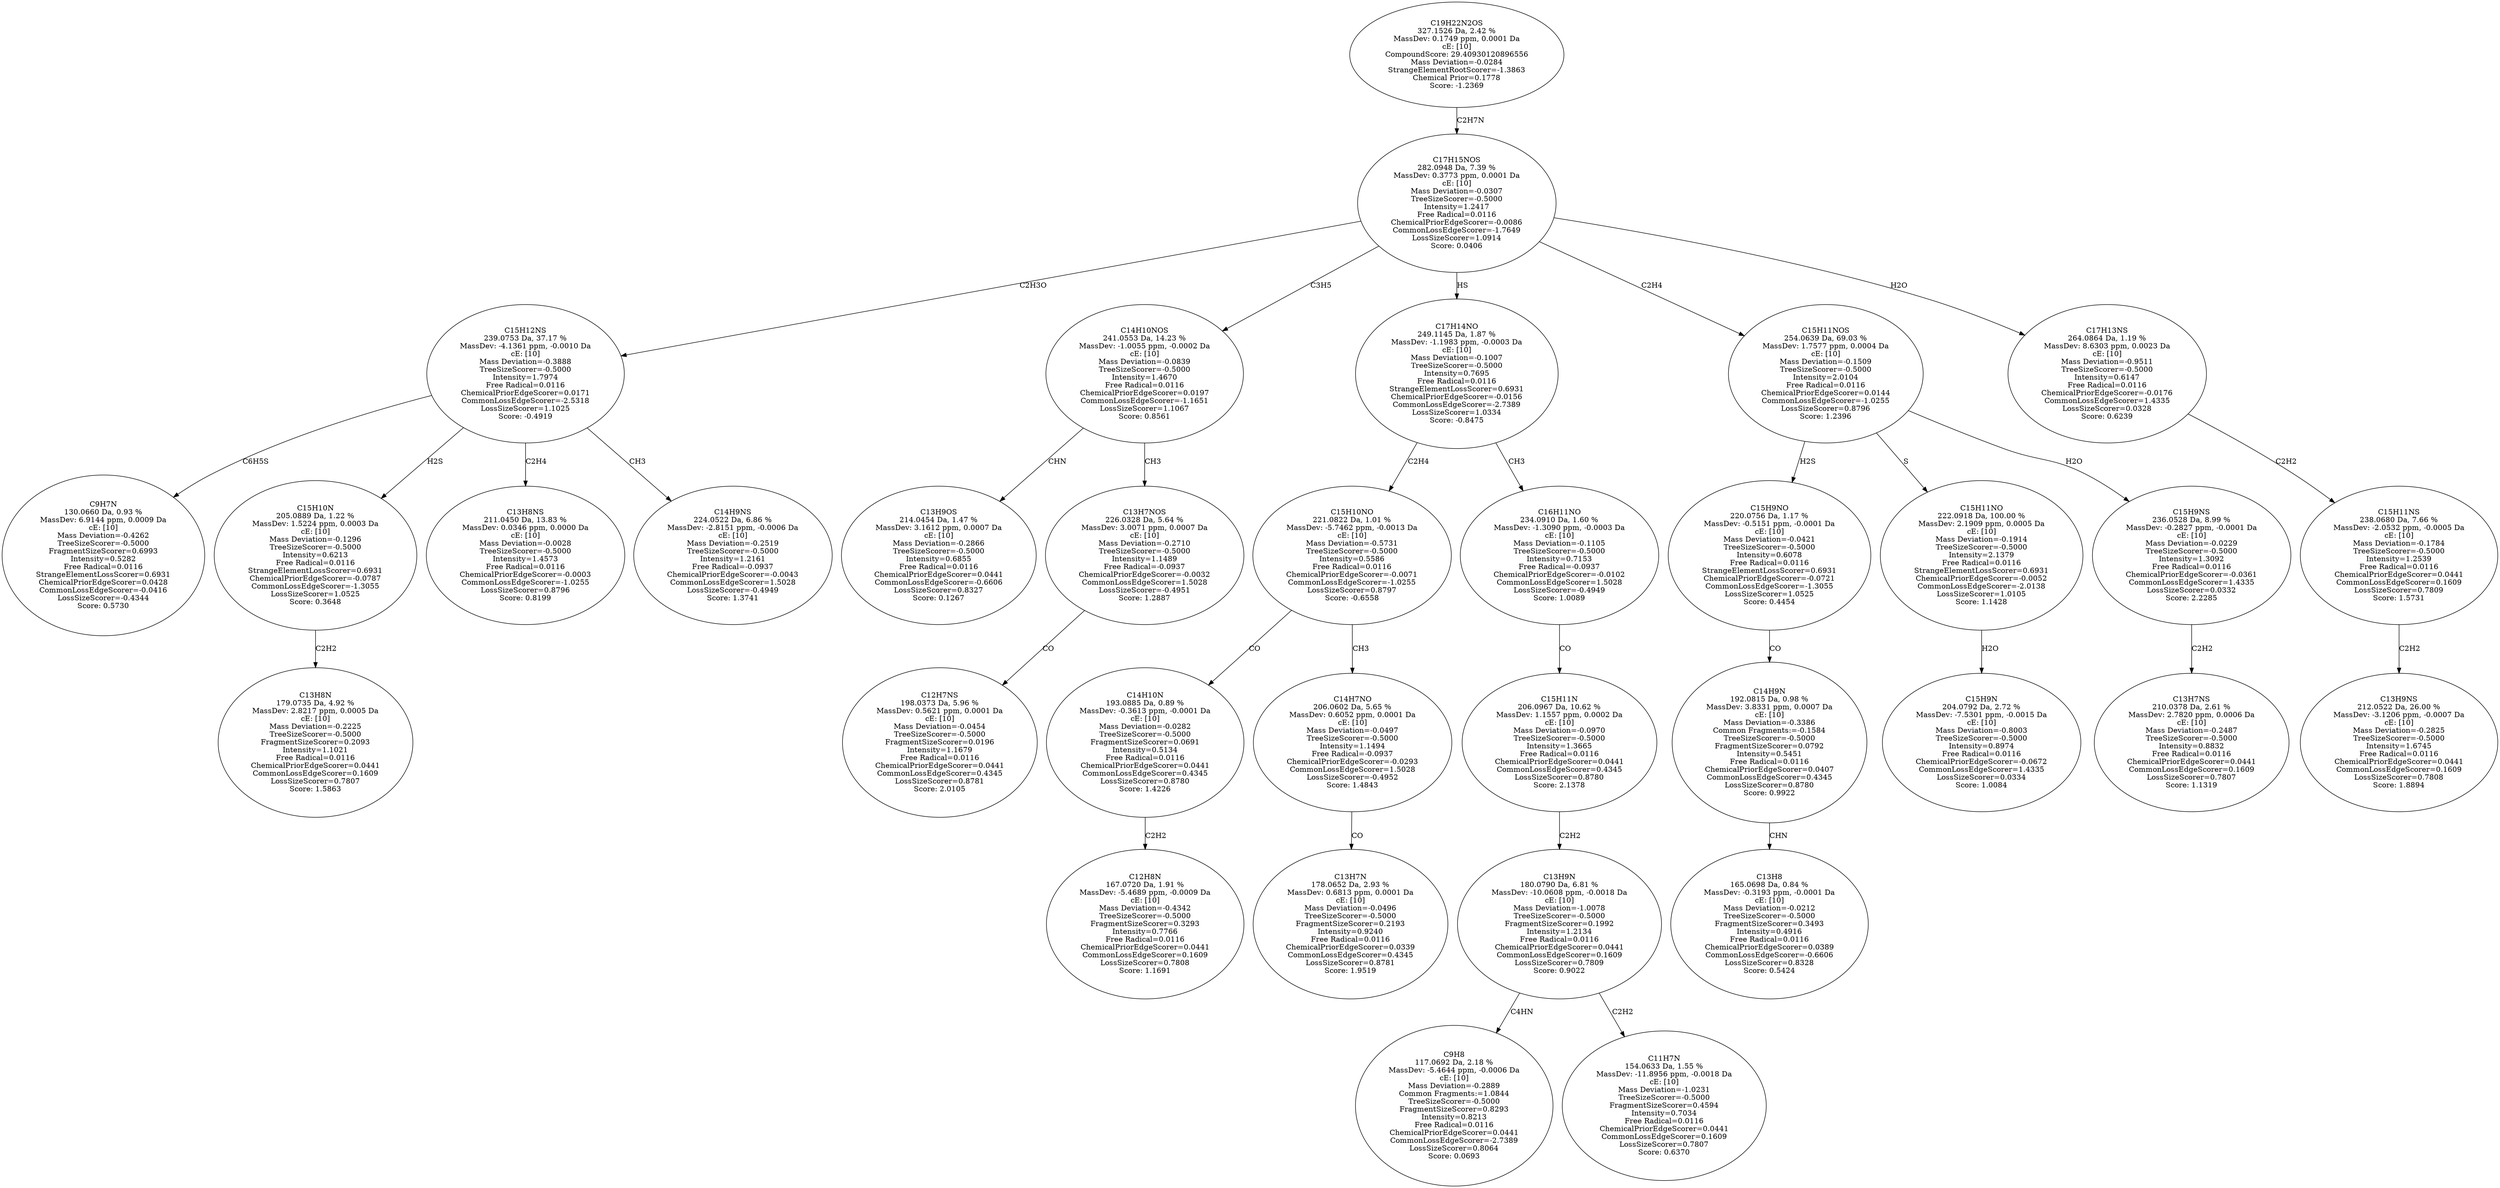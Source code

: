strict digraph {
v1 [label="C9H7N\n130.0660 Da, 0.93 %\nMassDev: 6.9144 ppm, 0.0009 Da\ncE: [10]\nMass Deviation=-0.4262\nTreeSizeScorer=-0.5000\nFragmentSizeScorer=0.6993\nIntensity=0.5282\nFree Radical=0.0116\nStrangeElementLossScorer=0.6931\nChemicalPriorEdgeScorer=0.0428\nCommonLossEdgeScorer=-0.0416\nLossSizeScorer=-0.4344\nScore: 0.5730"];
v2 [label="C13H8N\n179.0735 Da, 4.92 %\nMassDev: 2.8217 ppm, 0.0005 Da\ncE: [10]\nMass Deviation=-0.2225\nTreeSizeScorer=-0.5000\nFragmentSizeScorer=0.2093\nIntensity=1.1021\nFree Radical=0.0116\nChemicalPriorEdgeScorer=0.0441\nCommonLossEdgeScorer=0.1609\nLossSizeScorer=0.7807\nScore: 1.5863"];
v3 [label="C15H10N\n205.0889 Da, 1.22 %\nMassDev: 1.5224 ppm, 0.0003 Da\ncE: [10]\nMass Deviation=-0.1296\nTreeSizeScorer=-0.5000\nIntensity=0.6213\nFree Radical=0.0116\nStrangeElementLossScorer=0.6931\nChemicalPriorEdgeScorer=-0.0787\nCommonLossEdgeScorer=-1.3055\nLossSizeScorer=1.0525\nScore: 0.3648"];
v4 [label="C13H8NS\n211.0450 Da, 13.83 %\nMassDev: 0.0346 ppm, 0.0000 Da\ncE: [10]\nMass Deviation=-0.0028\nTreeSizeScorer=-0.5000\nIntensity=1.4573\nFree Radical=0.0116\nChemicalPriorEdgeScorer=-0.0003\nCommonLossEdgeScorer=-1.0255\nLossSizeScorer=0.8796\nScore: 0.8199"];
v5 [label="C14H9NS\n224.0522 Da, 6.86 %\nMassDev: -2.8151 ppm, -0.0006 Da\ncE: [10]\nMass Deviation=-0.2519\nTreeSizeScorer=-0.5000\nIntensity=1.2161\nFree Radical=-0.0937\nChemicalPriorEdgeScorer=-0.0043\nCommonLossEdgeScorer=1.5028\nLossSizeScorer=-0.4949\nScore: 1.3741"];
v6 [label="C15H12NS\n239.0753 Da, 37.17 %\nMassDev: -4.1361 ppm, -0.0010 Da\ncE: [10]\nMass Deviation=-0.3888\nTreeSizeScorer=-0.5000\nIntensity=1.7974\nFree Radical=0.0116\nChemicalPriorEdgeScorer=0.0171\nCommonLossEdgeScorer=-2.5318\nLossSizeScorer=1.1025\nScore: -0.4919"];
v7 [label="C13H9OS\n214.0454 Da, 1.47 %\nMassDev: 3.1612 ppm, 0.0007 Da\ncE: [10]\nMass Deviation=-0.2866\nTreeSizeScorer=-0.5000\nIntensity=0.6855\nFree Radical=0.0116\nChemicalPriorEdgeScorer=0.0441\nCommonLossEdgeScorer=-0.6606\nLossSizeScorer=0.8327\nScore: 0.1267"];
v8 [label="C12H7NS\n198.0373 Da, 5.96 %\nMassDev: 0.5621 ppm, 0.0001 Da\ncE: [10]\nMass Deviation=-0.0454\nTreeSizeScorer=-0.5000\nFragmentSizeScorer=0.0196\nIntensity=1.1679\nFree Radical=0.0116\nChemicalPriorEdgeScorer=0.0441\nCommonLossEdgeScorer=0.4345\nLossSizeScorer=0.8781\nScore: 2.0105"];
v9 [label="C13H7NOS\n226.0328 Da, 5.64 %\nMassDev: 3.0071 ppm, 0.0007 Da\ncE: [10]\nMass Deviation=-0.2710\nTreeSizeScorer=-0.5000\nIntensity=1.1489\nFree Radical=-0.0937\nChemicalPriorEdgeScorer=-0.0032\nCommonLossEdgeScorer=1.5028\nLossSizeScorer=-0.4951\nScore: 1.2887"];
v10 [label="C14H10NOS\n241.0553 Da, 14.23 %\nMassDev: -1.0055 ppm, -0.0002 Da\ncE: [10]\nMass Deviation=-0.0839\nTreeSizeScorer=-0.5000\nIntensity=1.4670\nFree Radical=0.0116\nChemicalPriorEdgeScorer=0.0197\nCommonLossEdgeScorer=-1.1651\nLossSizeScorer=1.1067\nScore: 0.8561"];
v11 [label="C12H8N\n167.0720 Da, 1.91 %\nMassDev: -5.4689 ppm, -0.0009 Da\ncE: [10]\nMass Deviation=-0.4342\nTreeSizeScorer=-0.5000\nFragmentSizeScorer=0.3293\nIntensity=0.7766\nFree Radical=0.0116\nChemicalPriorEdgeScorer=0.0441\nCommonLossEdgeScorer=0.1609\nLossSizeScorer=0.7808\nScore: 1.1691"];
v12 [label="C14H10N\n193.0885 Da, 0.89 %\nMassDev: -0.3613 ppm, -0.0001 Da\ncE: [10]\nMass Deviation=-0.0282\nTreeSizeScorer=-0.5000\nFragmentSizeScorer=0.0691\nIntensity=0.5134\nFree Radical=0.0116\nChemicalPriorEdgeScorer=0.0441\nCommonLossEdgeScorer=0.4345\nLossSizeScorer=0.8780\nScore: 1.4226"];
v13 [label="C13H7N\n178.0652 Da, 2.93 %\nMassDev: 0.6813 ppm, 0.0001 Da\ncE: [10]\nMass Deviation=-0.0496\nTreeSizeScorer=-0.5000\nFragmentSizeScorer=0.2193\nIntensity=0.9240\nFree Radical=0.0116\nChemicalPriorEdgeScorer=0.0339\nCommonLossEdgeScorer=0.4345\nLossSizeScorer=0.8781\nScore: 1.9519"];
v14 [label="C14H7NO\n206.0602 Da, 5.65 %\nMassDev: 0.6052 ppm, 0.0001 Da\ncE: [10]\nMass Deviation=-0.0497\nTreeSizeScorer=-0.5000\nIntensity=1.1494\nFree Radical=-0.0937\nChemicalPriorEdgeScorer=-0.0293\nCommonLossEdgeScorer=1.5028\nLossSizeScorer=-0.4952\nScore: 1.4843"];
v15 [label="C15H10NO\n221.0822 Da, 1.01 %\nMassDev: -5.7462 ppm, -0.0013 Da\ncE: [10]\nMass Deviation=-0.5731\nTreeSizeScorer=-0.5000\nIntensity=0.5586\nFree Radical=0.0116\nChemicalPriorEdgeScorer=-0.0071\nCommonLossEdgeScorer=-1.0255\nLossSizeScorer=0.8797\nScore: -0.6558"];
v16 [label="C9H8\n117.0692 Da, 2.18 %\nMassDev: -5.4644 ppm, -0.0006 Da\ncE: [10]\nMass Deviation=-0.2889\nCommon Fragments:=1.0844\nTreeSizeScorer=-0.5000\nFragmentSizeScorer=0.8293\nIntensity=0.8213\nFree Radical=0.0116\nChemicalPriorEdgeScorer=0.0441\nCommonLossEdgeScorer=-2.7389\nLossSizeScorer=0.8064\nScore: 0.0693"];
v17 [label="C11H7N\n154.0633 Da, 1.55 %\nMassDev: -11.8956 ppm, -0.0018 Da\ncE: [10]\nMass Deviation=-1.0231\nTreeSizeScorer=-0.5000\nFragmentSizeScorer=0.4594\nIntensity=0.7034\nFree Radical=0.0116\nChemicalPriorEdgeScorer=0.0441\nCommonLossEdgeScorer=0.1609\nLossSizeScorer=0.7807\nScore: 0.6370"];
v18 [label="C13H9N\n180.0790 Da, 6.81 %\nMassDev: -10.0608 ppm, -0.0018 Da\ncE: [10]\nMass Deviation=-1.0078\nTreeSizeScorer=-0.5000\nFragmentSizeScorer=0.1992\nIntensity=1.2134\nFree Radical=0.0116\nChemicalPriorEdgeScorer=0.0441\nCommonLossEdgeScorer=0.1609\nLossSizeScorer=0.7809\nScore: 0.9022"];
v19 [label="C15H11N\n206.0967 Da, 10.62 %\nMassDev: 1.1557 ppm, 0.0002 Da\ncE: [10]\nMass Deviation=-0.0970\nTreeSizeScorer=-0.5000\nIntensity=1.3665\nFree Radical=0.0116\nChemicalPriorEdgeScorer=0.0441\nCommonLossEdgeScorer=0.4345\nLossSizeScorer=0.8780\nScore: 2.1378"];
v20 [label="C16H11NO\n234.0910 Da, 1.60 %\nMassDev: -1.3090 ppm, -0.0003 Da\ncE: [10]\nMass Deviation=-0.1105\nTreeSizeScorer=-0.5000\nIntensity=0.7153\nFree Radical=-0.0937\nChemicalPriorEdgeScorer=-0.0102\nCommonLossEdgeScorer=1.5028\nLossSizeScorer=-0.4949\nScore: 1.0089"];
v21 [label="C17H14NO\n249.1145 Da, 1.87 %\nMassDev: -1.1983 ppm, -0.0003 Da\ncE: [10]\nMass Deviation=-0.1007\nTreeSizeScorer=-0.5000\nIntensity=0.7695\nFree Radical=0.0116\nStrangeElementLossScorer=0.6931\nChemicalPriorEdgeScorer=-0.0156\nCommonLossEdgeScorer=-2.7389\nLossSizeScorer=1.0334\nScore: -0.8475"];
v22 [label="C13H8\n165.0698 Da, 0.84 %\nMassDev: -0.3193 ppm, -0.0001 Da\ncE: [10]\nMass Deviation=-0.0212\nTreeSizeScorer=-0.5000\nFragmentSizeScorer=0.3493\nIntensity=0.4916\nFree Radical=0.0116\nChemicalPriorEdgeScorer=0.0389\nCommonLossEdgeScorer=-0.6606\nLossSizeScorer=0.8328\nScore: 0.5424"];
v23 [label="C14H9N\n192.0815 Da, 0.98 %\nMassDev: 3.8331 ppm, 0.0007 Da\ncE: [10]\nMass Deviation=-0.3386\nCommon Fragments:=-0.1584\nTreeSizeScorer=-0.5000\nFragmentSizeScorer=0.0792\nIntensity=0.5451\nFree Radical=0.0116\nChemicalPriorEdgeScorer=0.0407\nCommonLossEdgeScorer=0.4345\nLossSizeScorer=0.8780\nScore: 0.9922"];
v24 [label="C15H9NO\n220.0756 Da, 1.17 %\nMassDev: -0.5151 ppm, -0.0001 Da\ncE: [10]\nMass Deviation=-0.0421\nTreeSizeScorer=-0.5000\nIntensity=0.6078\nFree Radical=0.0116\nStrangeElementLossScorer=0.6931\nChemicalPriorEdgeScorer=-0.0721\nCommonLossEdgeScorer=-1.3055\nLossSizeScorer=1.0525\nScore: 0.4454"];
v25 [label="C15H9N\n204.0792 Da, 2.72 %\nMassDev: -7.5301 ppm, -0.0015 Da\ncE: [10]\nMass Deviation=-0.8003\nTreeSizeScorer=-0.5000\nIntensity=0.8974\nFree Radical=0.0116\nChemicalPriorEdgeScorer=-0.0672\nCommonLossEdgeScorer=1.4335\nLossSizeScorer=0.0334\nScore: 1.0084"];
v26 [label="C15H11NO\n222.0918 Da, 100.00 %\nMassDev: 2.1909 ppm, 0.0005 Da\ncE: [10]\nMass Deviation=-0.1914\nTreeSizeScorer=-0.5000\nIntensity=2.1379\nFree Radical=0.0116\nStrangeElementLossScorer=0.6931\nChemicalPriorEdgeScorer=-0.0052\nCommonLossEdgeScorer=-2.0138\nLossSizeScorer=1.0105\nScore: 1.1428"];
v27 [label="C13H7NS\n210.0378 Da, 2.61 %\nMassDev: 2.7820 ppm, 0.0006 Da\ncE: [10]\nMass Deviation=-0.2487\nTreeSizeScorer=-0.5000\nIntensity=0.8832\nFree Radical=0.0116\nChemicalPriorEdgeScorer=0.0441\nCommonLossEdgeScorer=0.1609\nLossSizeScorer=0.7807\nScore: 1.1319"];
v28 [label="C15H9NS\n236.0528 Da, 8.99 %\nMassDev: -0.2827 ppm, -0.0001 Da\ncE: [10]\nMass Deviation=-0.0229\nTreeSizeScorer=-0.5000\nIntensity=1.3092\nFree Radical=0.0116\nChemicalPriorEdgeScorer=-0.0361\nCommonLossEdgeScorer=1.4335\nLossSizeScorer=0.0332\nScore: 2.2285"];
v29 [label="C15H11NOS\n254.0639 Da, 69.03 %\nMassDev: 1.7577 ppm, 0.0004 Da\ncE: [10]\nMass Deviation=-0.1509\nTreeSizeScorer=-0.5000\nIntensity=2.0104\nFree Radical=0.0116\nChemicalPriorEdgeScorer=0.0144\nCommonLossEdgeScorer=-1.0255\nLossSizeScorer=0.8796\nScore: 1.2396"];
v30 [label="C13H9NS\n212.0522 Da, 26.00 %\nMassDev: -3.1206 ppm, -0.0007 Da\ncE: [10]\nMass Deviation=-0.2825\nTreeSizeScorer=-0.5000\nIntensity=1.6745\nFree Radical=0.0116\nChemicalPriorEdgeScorer=0.0441\nCommonLossEdgeScorer=0.1609\nLossSizeScorer=0.7808\nScore: 1.8894"];
v31 [label="C15H11NS\n238.0680 Da, 7.66 %\nMassDev: -2.0532 ppm, -0.0005 Da\ncE: [10]\nMass Deviation=-0.1784\nTreeSizeScorer=-0.5000\nIntensity=1.2539\nFree Radical=0.0116\nChemicalPriorEdgeScorer=0.0441\nCommonLossEdgeScorer=0.1609\nLossSizeScorer=0.7809\nScore: 1.5731"];
v32 [label="C17H13NS\n264.0864 Da, 1.19 %\nMassDev: 8.6303 ppm, 0.0023 Da\ncE: [10]\nMass Deviation=-0.9511\nTreeSizeScorer=-0.5000\nIntensity=0.6147\nFree Radical=0.0116\nChemicalPriorEdgeScorer=-0.0176\nCommonLossEdgeScorer=1.4335\nLossSizeScorer=0.0328\nScore: 0.6239"];
v33 [label="C17H15NOS\n282.0948 Da, 7.39 %\nMassDev: 0.3773 ppm, 0.0001 Da\ncE: [10]\nMass Deviation=-0.0307\nTreeSizeScorer=-0.5000\nIntensity=1.2417\nFree Radical=0.0116\nChemicalPriorEdgeScorer=-0.0086\nCommonLossEdgeScorer=-1.7649\nLossSizeScorer=1.0914\nScore: 0.0406"];
v34 [label="C19H22N2OS\n327.1526 Da, 2.42 %\nMassDev: 0.1749 ppm, 0.0001 Da\ncE: [10]\nCompoundScore: 29.40930120896556\nMass Deviation=-0.0284\nStrangeElementRootScorer=-1.3863\nChemical Prior=0.1778\nScore: -1.2369"];
v6 -> v1 [label="C6H5S"];
v3 -> v2 [label="C2H2"];
v6 -> v3 [label="H2S"];
v6 -> v4 [label="C2H4"];
v6 -> v5 [label="CH3"];
v33 -> v6 [label="C2H3O"];
v10 -> v7 [label="CHN"];
v9 -> v8 [label="CO"];
v10 -> v9 [label="CH3"];
v33 -> v10 [label="C3H5"];
v12 -> v11 [label="C2H2"];
v15 -> v12 [label="CO"];
v14 -> v13 [label="CO"];
v15 -> v14 [label="CH3"];
v21 -> v15 [label="C2H4"];
v18 -> v16 [label="C4HN"];
v18 -> v17 [label="C2H2"];
v19 -> v18 [label="C2H2"];
v20 -> v19 [label="CO"];
v21 -> v20 [label="CH3"];
v33 -> v21 [label="HS"];
v23 -> v22 [label="CHN"];
v24 -> v23 [label="CO"];
v29 -> v24 [label="H2S"];
v26 -> v25 [label="H2O"];
v29 -> v26 [label="S"];
v28 -> v27 [label="C2H2"];
v29 -> v28 [label="H2O"];
v33 -> v29 [label="C2H4"];
v31 -> v30 [label="C2H2"];
v32 -> v31 [label="C2H2"];
v33 -> v32 [label="H2O"];
v34 -> v33 [label="C2H7N"];
}